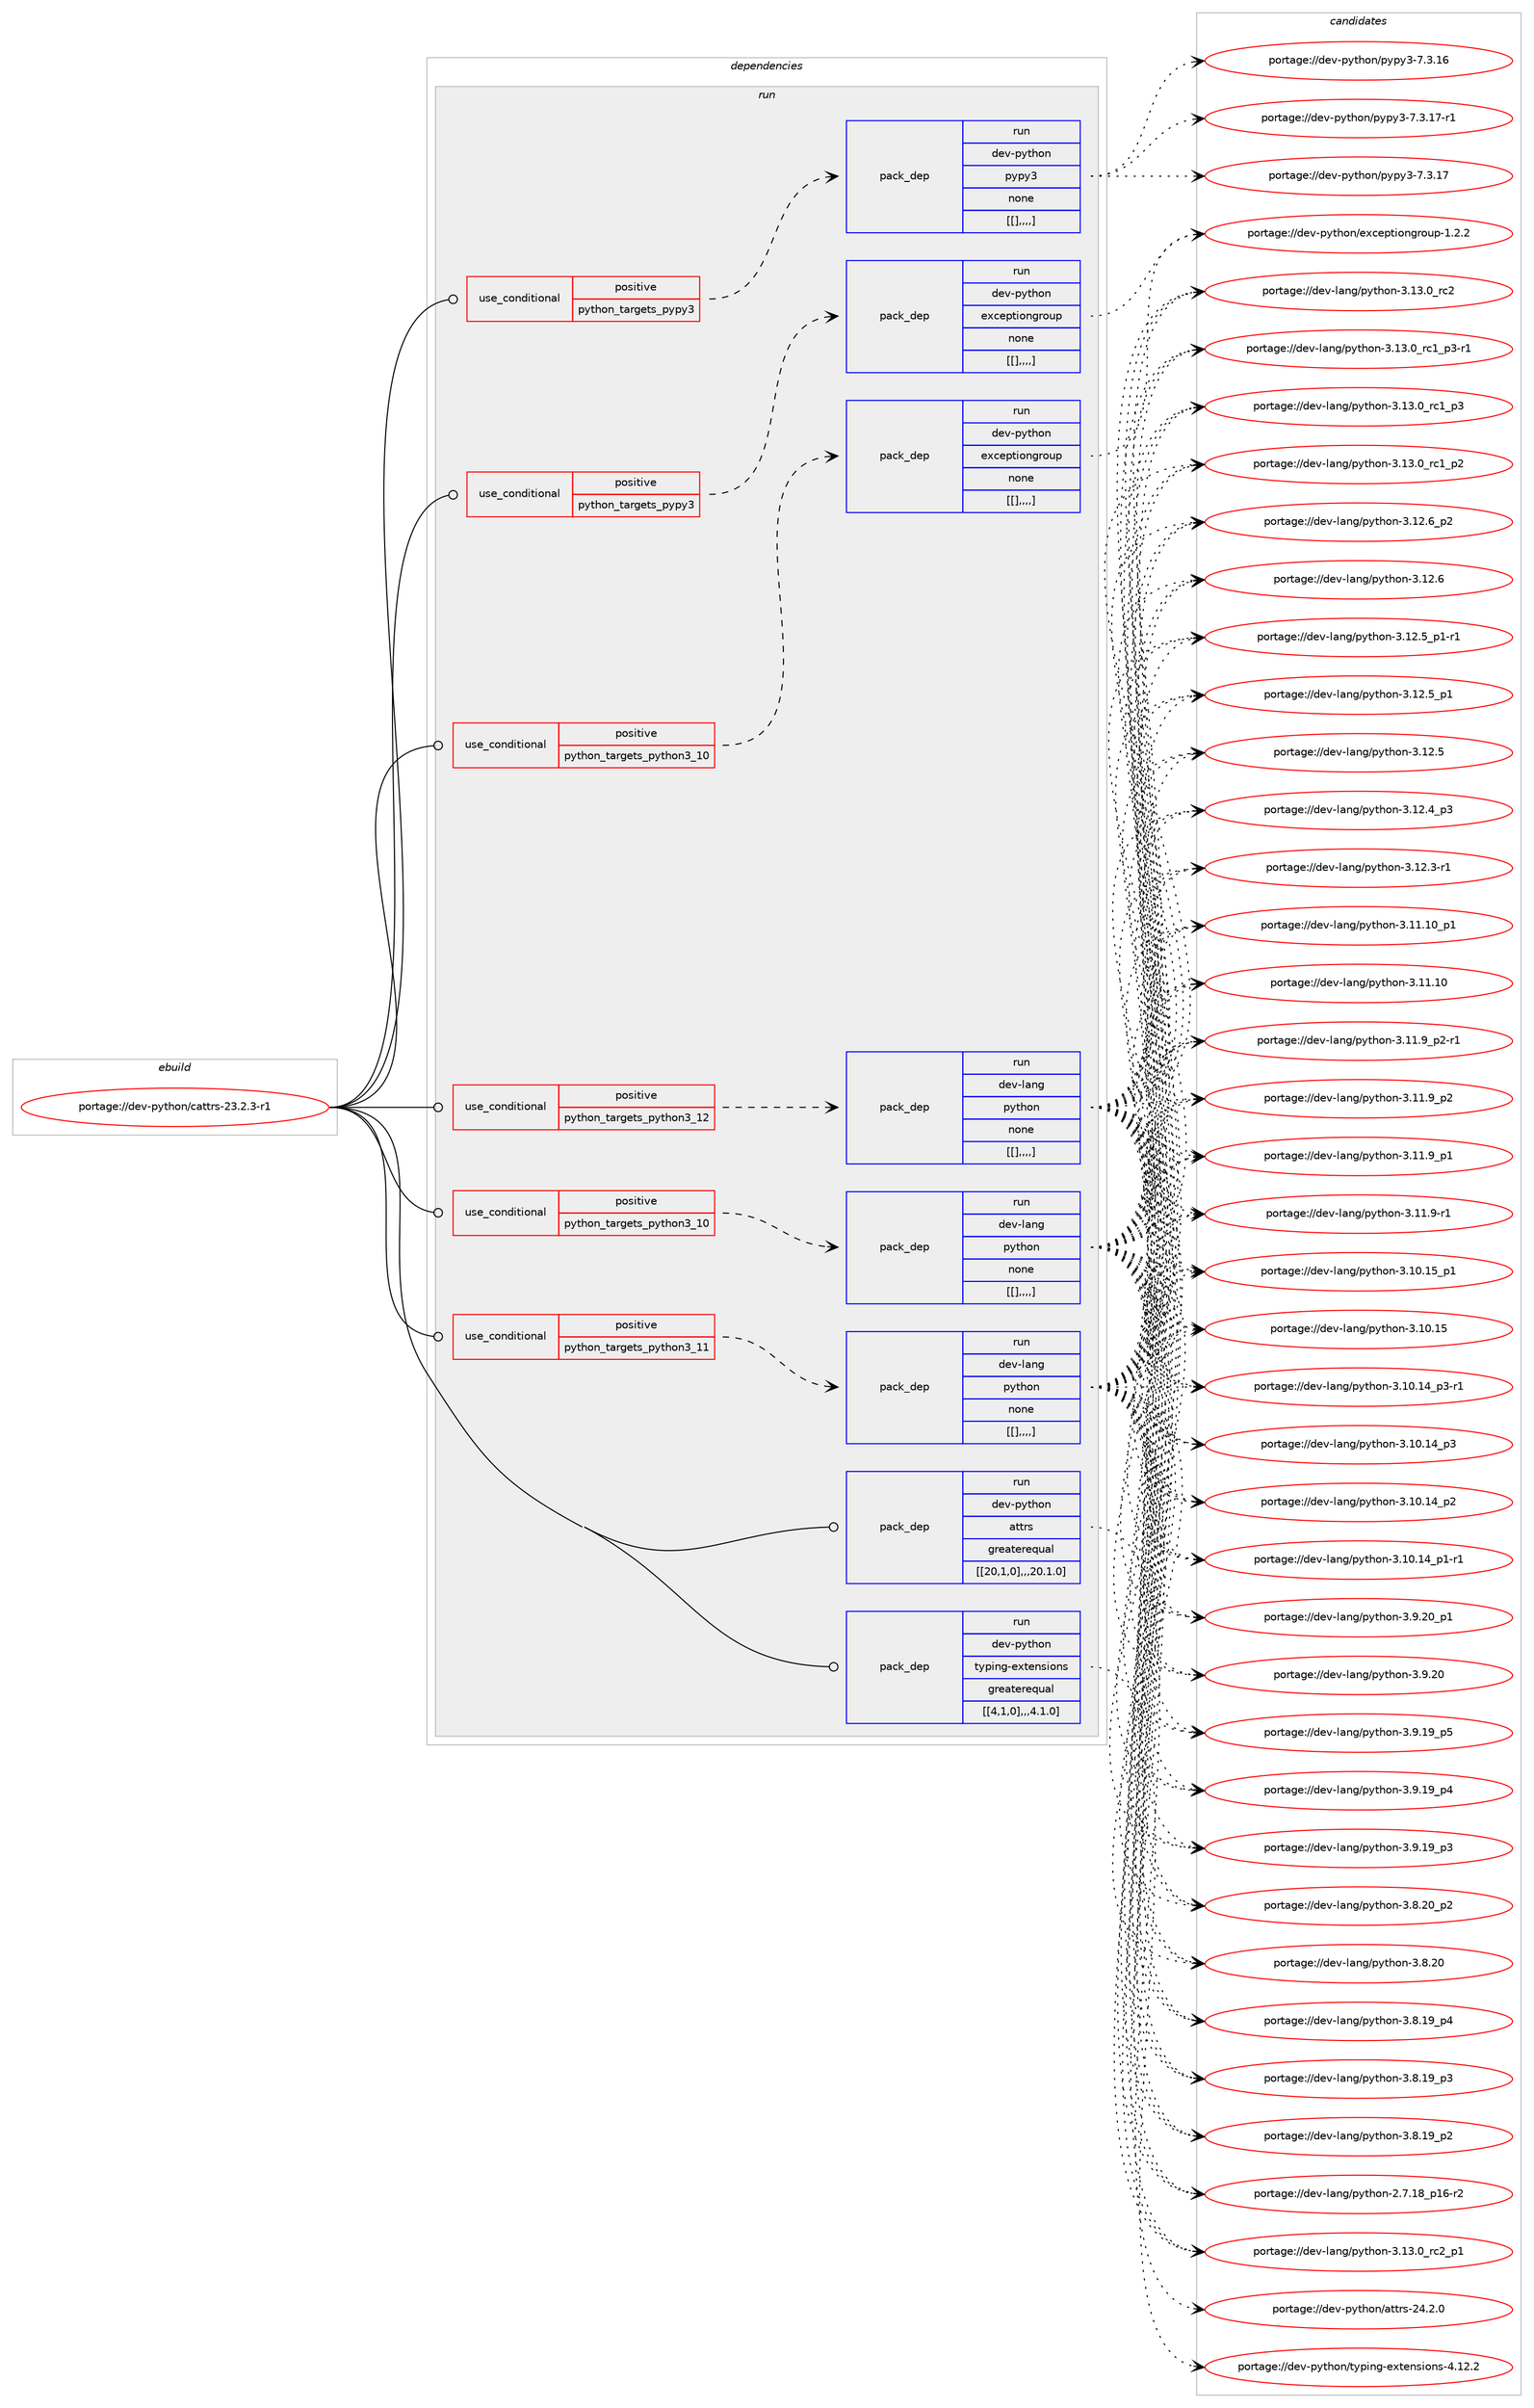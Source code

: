 digraph prolog {

# *************
# Graph options
# *************

newrank=true;
concentrate=true;
compound=true;
graph [rankdir=LR,fontname=Helvetica,fontsize=10,ranksep=1.5];#, ranksep=2.5, nodesep=0.2];
edge  [arrowhead=vee];
node  [fontname=Helvetica,fontsize=10];

# **********
# The ebuild
# **********

subgraph cluster_leftcol {
color=gray;
label=<<i>ebuild</i>>;
id [label="portage://dev-python/cattrs-23.2.3-r1", color=red, width=4, href="../dev-python/cattrs-23.2.3-r1.svg"];
}

# ****************
# The dependencies
# ****************

subgraph cluster_midcol {
color=gray;
label=<<i>dependencies</i>>;
subgraph cluster_compile {
fillcolor="#eeeeee";
style=filled;
label=<<i>compile</i>>;
}
subgraph cluster_compileandrun {
fillcolor="#eeeeee";
style=filled;
label=<<i>compile and run</i>>;
}
subgraph cluster_run {
fillcolor="#eeeeee";
style=filled;
label=<<i>run</i>>;
subgraph cond32596 {
dependency144887 [label=<<TABLE BORDER="0" CELLBORDER="1" CELLSPACING="0" CELLPADDING="4"><TR><TD ROWSPAN="3" CELLPADDING="10">use_conditional</TD></TR><TR><TD>positive</TD></TR><TR><TD>python_targets_pypy3</TD></TR></TABLE>>, shape=none, color=red];
subgraph pack111079 {
dependency144888 [label=<<TABLE BORDER="0" CELLBORDER="1" CELLSPACING="0" CELLPADDING="4" WIDTH="220"><TR><TD ROWSPAN="6" CELLPADDING="30">pack_dep</TD></TR><TR><TD WIDTH="110">run</TD></TR><TR><TD>dev-python</TD></TR><TR><TD>exceptiongroup</TD></TR><TR><TD>none</TD></TR><TR><TD>[[],,,,]</TD></TR></TABLE>>, shape=none, color=blue];
}
dependency144887:e -> dependency144888:w [weight=20,style="dashed",arrowhead="vee"];
}
id:e -> dependency144887:w [weight=20,style="solid",arrowhead="odot"];
subgraph cond32597 {
dependency144889 [label=<<TABLE BORDER="0" CELLBORDER="1" CELLSPACING="0" CELLPADDING="4"><TR><TD ROWSPAN="3" CELLPADDING="10">use_conditional</TD></TR><TR><TD>positive</TD></TR><TR><TD>python_targets_pypy3</TD></TR></TABLE>>, shape=none, color=red];
subgraph pack111080 {
dependency144890 [label=<<TABLE BORDER="0" CELLBORDER="1" CELLSPACING="0" CELLPADDING="4" WIDTH="220"><TR><TD ROWSPAN="6" CELLPADDING="30">pack_dep</TD></TR><TR><TD WIDTH="110">run</TD></TR><TR><TD>dev-python</TD></TR><TR><TD>pypy3</TD></TR><TR><TD>none</TD></TR><TR><TD>[[],,,,]</TD></TR></TABLE>>, shape=none, color=blue];
}
dependency144889:e -> dependency144890:w [weight=20,style="dashed",arrowhead="vee"];
}
id:e -> dependency144889:w [weight=20,style="solid",arrowhead="odot"];
subgraph cond32598 {
dependency144891 [label=<<TABLE BORDER="0" CELLBORDER="1" CELLSPACING="0" CELLPADDING="4"><TR><TD ROWSPAN="3" CELLPADDING="10">use_conditional</TD></TR><TR><TD>positive</TD></TR><TR><TD>python_targets_python3_10</TD></TR></TABLE>>, shape=none, color=red];
subgraph pack111081 {
dependency144892 [label=<<TABLE BORDER="0" CELLBORDER="1" CELLSPACING="0" CELLPADDING="4" WIDTH="220"><TR><TD ROWSPAN="6" CELLPADDING="30">pack_dep</TD></TR><TR><TD WIDTH="110">run</TD></TR><TR><TD>dev-lang</TD></TR><TR><TD>python</TD></TR><TR><TD>none</TD></TR><TR><TD>[[],,,,]</TD></TR></TABLE>>, shape=none, color=blue];
}
dependency144891:e -> dependency144892:w [weight=20,style="dashed",arrowhead="vee"];
}
id:e -> dependency144891:w [weight=20,style="solid",arrowhead="odot"];
subgraph cond32599 {
dependency144893 [label=<<TABLE BORDER="0" CELLBORDER="1" CELLSPACING="0" CELLPADDING="4"><TR><TD ROWSPAN="3" CELLPADDING="10">use_conditional</TD></TR><TR><TD>positive</TD></TR><TR><TD>python_targets_python3_10</TD></TR></TABLE>>, shape=none, color=red];
subgraph pack111082 {
dependency144894 [label=<<TABLE BORDER="0" CELLBORDER="1" CELLSPACING="0" CELLPADDING="4" WIDTH="220"><TR><TD ROWSPAN="6" CELLPADDING="30">pack_dep</TD></TR><TR><TD WIDTH="110">run</TD></TR><TR><TD>dev-python</TD></TR><TR><TD>exceptiongroup</TD></TR><TR><TD>none</TD></TR><TR><TD>[[],,,,]</TD></TR></TABLE>>, shape=none, color=blue];
}
dependency144893:e -> dependency144894:w [weight=20,style="dashed",arrowhead="vee"];
}
id:e -> dependency144893:w [weight=20,style="solid",arrowhead="odot"];
subgraph cond32600 {
dependency144895 [label=<<TABLE BORDER="0" CELLBORDER="1" CELLSPACING="0" CELLPADDING="4"><TR><TD ROWSPAN="3" CELLPADDING="10">use_conditional</TD></TR><TR><TD>positive</TD></TR><TR><TD>python_targets_python3_11</TD></TR></TABLE>>, shape=none, color=red];
subgraph pack111083 {
dependency144896 [label=<<TABLE BORDER="0" CELLBORDER="1" CELLSPACING="0" CELLPADDING="4" WIDTH="220"><TR><TD ROWSPAN="6" CELLPADDING="30">pack_dep</TD></TR><TR><TD WIDTH="110">run</TD></TR><TR><TD>dev-lang</TD></TR><TR><TD>python</TD></TR><TR><TD>none</TD></TR><TR><TD>[[],,,,]</TD></TR></TABLE>>, shape=none, color=blue];
}
dependency144895:e -> dependency144896:w [weight=20,style="dashed",arrowhead="vee"];
}
id:e -> dependency144895:w [weight=20,style="solid",arrowhead="odot"];
subgraph cond32601 {
dependency144897 [label=<<TABLE BORDER="0" CELLBORDER="1" CELLSPACING="0" CELLPADDING="4"><TR><TD ROWSPAN="3" CELLPADDING="10">use_conditional</TD></TR><TR><TD>positive</TD></TR><TR><TD>python_targets_python3_12</TD></TR></TABLE>>, shape=none, color=red];
subgraph pack111084 {
dependency144898 [label=<<TABLE BORDER="0" CELLBORDER="1" CELLSPACING="0" CELLPADDING="4" WIDTH="220"><TR><TD ROWSPAN="6" CELLPADDING="30">pack_dep</TD></TR><TR><TD WIDTH="110">run</TD></TR><TR><TD>dev-lang</TD></TR><TR><TD>python</TD></TR><TR><TD>none</TD></TR><TR><TD>[[],,,,]</TD></TR></TABLE>>, shape=none, color=blue];
}
dependency144897:e -> dependency144898:w [weight=20,style="dashed",arrowhead="vee"];
}
id:e -> dependency144897:w [weight=20,style="solid",arrowhead="odot"];
subgraph pack111085 {
dependency144899 [label=<<TABLE BORDER="0" CELLBORDER="1" CELLSPACING="0" CELLPADDING="4" WIDTH="220"><TR><TD ROWSPAN="6" CELLPADDING="30">pack_dep</TD></TR><TR><TD WIDTH="110">run</TD></TR><TR><TD>dev-python</TD></TR><TR><TD>attrs</TD></TR><TR><TD>greaterequal</TD></TR><TR><TD>[[20,1,0],,,20.1.0]</TD></TR></TABLE>>, shape=none, color=blue];
}
id:e -> dependency144899:w [weight=20,style="solid",arrowhead="odot"];
subgraph pack111086 {
dependency144900 [label=<<TABLE BORDER="0" CELLBORDER="1" CELLSPACING="0" CELLPADDING="4" WIDTH="220"><TR><TD ROWSPAN="6" CELLPADDING="30">pack_dep</TD></TR><TR><TD WIDTH="110">run</TD></TR><TR><TD>dev-python</TD></TR><TR><TD>typing-extensions</TD></TR><TR><TD>greaterequal</TD></TR><TR><TD>[[4,1,0],,,4.1.0]</TD></TR></TABLE>>, shape=none, color=blue];
}
id:e -> dependency144900:w [weight=20,style="solid",arrowhead="odot"];
}
}

# **************
# The candidates
# **************

subgraph cluster_choices {
rank=same;
color=gray;
label=<<i>candidates</i>>;

subgraph choice111079 {
color=black;
nodesep=1;
choice100101118451121211161041111104710112099101112116105111110103114111117112454946504650 [label="portage://dev-python/exceptiongroup-1.2.2", color=red, width=4,href="../dev-python/exceptiongroup-1.2.2.svg"];
dependency144888:e -> choice100101118451121211161041111104710112099101112116105111110103114111117112454946504650:w [style=dotted,weight="100"];
}
subgraph choice111080 {
color=black;
nodesep=1;
choice100101118451121211161041111104711212111212151455546514649554511449 [label="portage://dev-python/pypy3-7.3.17-r1", color=red, width=4,href="../dev-python/pypy3-7.3.17-r1.svg"];
choice10010111845112121116104111110471121211121215145554651464955 [label="portage://dev-python/pypy3-7.3.17", color=red, width=4,href="../dev-python/pypy3-7.3.17.svg"];
choice10010111845112121116104111110471121211121215145554651464954 [label="portage://dev-python/pypy3-7.3.16", color=red, width=4,href="../dev-python/pypy3-7.3.16.svg"];
dependency144890:e -> choice100101118451121211161041111104711212111212151455546514649554511449:w [style=dotted,weight="100"];
dependency144890:e -> choice10010111845112121116104111110471121211121215145554651464955:w [style=dotted,weight="100"];
dependency144890:e -> choice10010111845112121116104111110471121211121215145554651464954:w [style=dotted,weight="100"];
}
subgraph choice111081 {
color=black;
nodesep=1;
choice100101118451089711010347112121116104111110455146495146489511499509511249 [label="portage://dev-lang/python-3.13.0_rc2_p1", color=red, width=4,href="../dev-lang/python-3.13.0_rc2_p1.svg"];
choice10010111845108971101034711212111610411111045514649514648951149950 [label="portage://dev-lang/python-3.13.0_rc2", color=red, width=4,href="../dev-lang/python-3.13.0_rc2.svg"];
choice1001011184510897110103471121211161041111104551464951464895114994995112514511449 [label="portage://dev-lang/python-3.13.0_rc1_p3-r1", color=red, width=4,href="../dev-lang/python-3.13.0_rc1_p3-r1.svg"];
choice100101118451089711010347112121116104111110455146495146489511499499511251 [label="portage://dev-lang/python-3.13.0_rc1_p3", color=red, width=4,href="../dev-lang/python-3.13.0_rc1_p3.svg"];
choice100101118451089711010347112121116104111110455146495146489511499499511250 [label="portage://dev-lang/python-3.13.0_rc1_p2", color=red, width=4,href="../dev-lang/python-3.13.0_rc1_p2.svg"];
choice100101118451089711010347112121116104111110455146495046549511250 [label="portage://dev-lang/python-3.12.6_p2", color=red, width=4,href="../dev-lang/python-3.12.6_p2.svg"];
choice10010111845108971101034711212111610411111045514649504654 [label="portage://dev-lang/python-3.12.6", color=red, width=4,href="../dev-lang/python-3.12.6.svg"];
choice1001011184510897110103471121211161041111104551464950465395112494511449 [label="portage://dev-lang/python-3.12.5_p1-r1", color=red, width=4,href="../dev-lang/python-3.12.5_p1-r1.svg"];
choice100101118451089711010347112121116104111110455146495046539511249 [label="portage://dev-lang/python-3.12.5_p1", color=red, width=4,href="../dev-lang/python-3.12.5_p1.svg"];
choice10010111845108971101034711212111610411111045514649504653 [label="portage://dev-lang/python-3.12.5", color=red, width=4,href="../dev-lang/python-3.12.5.svg"];
choice100101118451089711010347112121116104111110455146495046529511251 [label="portage://dev-lang/python-3.12.4_p3", color=red, width=4,href="../dev-lang/python-3.12.4_p3.svg"];
choice100101118451089711010347112121116104111110455146495046514511449 [label="portage://dev-lang/python-3.12.3-r1", color=red, width=4,href="../dev-lang/python-3.12.3-r1.svg"];
choice10010111845108971101034711212111610411111045514649494649489511249 [label="portage://dev-lang/python-3.11.10_p1", color=red, width=4,href="../dev-lang/python-3.11.10_p1.svg"];
choice1001011184510897110103471121211161041111104551464949464948 [label="portage://dev-lang/python-3.11.10", color=red, width=4,href="../dev-lang/python-3.11.10.svg"];
choice1001011184510897110103471121211161041111104551464949465795112504511449 [label="portage://dev-lang/python-3.11.9_p2-r1", color=red, width=4,href="../dev-lang/python-3.11.9_p2-r1.svg"];
choice100101118451089711010347112121116104111110455146494946579511250 [label="portage://dev-lang/python-3.11.9_p2", color=red, width=4,href="../dev-lang/python-3.11.9_p2.svg"];
choice100101118451089711010347112121116104111110455146494946579511249 [label="portage://dev-lang/python-3.11.9_p1", color=red, width=4,href="../dev-lang/python-3.11.9_p1.svg"];
choice100101118451089711010347112121116104111110455146494946574511449 [label="portage://dev-lang/python-3.11.9-r1", color=red, width=4,href="../dev-lang/python-3.11.9-r1.svg"];
choice10010111845108971101034711212111610411111045514649484649539511249 [label="portage://dev-lang/python-3.10.15_p1", color=red, width=4,href="../dev-lang/python-3.10.15_p1.svg"];
choice1001011184510897110103471121211161041111104551464948464953 [label="portage://dev-lang/python-3.10.15", color=red, width=4,href="../dev-lang/python-3.10.15.svg"];
choice100101118451089711010347112121116104111110455146494846495295112514511449 [label="portage://dev-lang/python-3.10.14_p3-r1", color=red, width=4,href="../dev-lang/python-3.10.14_p3-r1.svg"];
choice10010111845108971101034711212111610411111045514649484649529511251 [label="portage://dev-lang/python-3.10.14_p3", color=red, width=4,href="../dev-lang/python-3.10.14_p3.svg"];
choice10010111845108971101034711212111610411111045514649484649529511250 [label="portage://dev-lang/python-3.10.14_p2", color=red, width=4,href="../dev-lang/python-3.10.14_p2.svg"];
choice100101118451089711010347112121116104111110455146494846495295112494511449 [label="portage://dev-lang/python-3.10.14_p1-r1", color=red, width=4,href="../dev-lang/python-3.10.14_p1-r1.svg"];
choice100101118451089711010347112121116104111110455146574650489511249 [label="portage://dev-lang/python-3.9.20_p1", color=red, width=4,href="../dev-lang/python-3.9.20_p1.svg"];
choice10010111845108971101034711212111610411111045514657465048 [label="portage://dev-lang/python-3.9.20", color=red, width=4,href="../dev-lang/python-3.9.20.svg"];
choice100101118451089711010347112121116104111110455146574649579511253 [label="portage://dev-lang/python-3.9.19_p5", color=red, width=4,href="../dev-lang/python-3.9.19_p5.svg"];
choice100101118451089711010347112121116104111110455146574649579511252 [label="portage://dev-lang/python-3.9.19_p4", color=red, width=4,href="../dev-lang/python-3.9.19_p4.svg"];
choice100101118451089711010347112121116104111110455146574649579511251 [label="portage://dev-lang/python-3.9.19_p3", color=red, width=4,href="../dev-lang/python-3.9.19_p3.svg"];
choice100101118451089711010347112121116104111110455146564650489511250 [label="portage://dev-lang/python-3.8.20_p2", color=red, width=4,href="../dev-lang/python-3.8.20_p2.svg"];
choice10010111845108971101034711212111610411111045514656465048 [label="portage://dev-lang/python-3.8.20", color=red, width=4,href="../dev-lang/python-3.8.20.svg"];
choice100101118451089711010347112121116104111110455146564649579511252 [label="portage://dev-lang/python-3.8.19_p4", color=red, width=4,href="../dev-lang/python-3.8.19_p4.svg"];
choice100101118451089711010347112121116104111110455146564649579511251 [label="portage://dev-lang/python-3.8.19_p3", color=red, width=4,href="../dev-lang/python-3.8.19_p3.svg"];
choice100101118451089711010347112121116104111110455146564649579511250 [label="portage://dev-lang/python-3.8.19_p2", color=red, width=4,href="../dev-lang/python-3.8.19_p2.svg"];
choice100101118451089711010347112121116104111110455046554649569511249544511450 [label="portage://dev-lang/python-2.7.18_p16-r2", color=red, width=4,href="../dev-lang/python-2.7.18_p16-r2.svg"];
dependency144892:e -> choice100101118451089711010347112121116104111110455146495146489511499509511249:w [style=dotted,weight="100"];
dependency144892:e -> choice10010111845108971101034711212111610411111045514649514648951149950:w [style=dotted,weight="100"];
dependency144892:e -> choice1001011184510897110103471121211161041111104551464951464895114994995112514511449:w [style=dotted,weight="100"];
dependency144892:e -> choice100101118451089711010347112121116104111110455146495146489511499499511251:w [style=dotted,weight="100"];
dependency144892:e -> choice100101118451089711010347112121116104111110455146495146489511499499511250:w [style=dotted,weight="100"];
dependency144892:e -> choice100101118451089711010347112121116104111110455146495046549511250:w [style=dotted,weight="100"];
dependency144892:e -> choice10010111845108971101034711212111610411111045514649504654:w [style=dotted,weight="100"];
dependency144892:e -> choice1001011184510897110103471121211161041111104551464950465395112494511449:w [style=dotted,weight="100"];
dependency144892:e -> choice100101118451089711010347112121116104111110455146495046539511249:w [style=dotted,weight="100"];
dependency144892:e -> choice10010111845108971101034711212111610411111045514649504653:w [style=dotted,weight="100"];
dependency144892:e -> choice100101118451089711010347112121116104111110455146495046529511251:w [style=dotted,weight="100"];
dependency144892:e -> choice100101118451089711010347112121116104111110455146495046514511449:w [style=dotted,weight="100"];
dependency144892:e -> choice10010111845108971101034711212111610411111045514649494649489511249:w [style=dotted,weight="100"];
dependency144892:e -> choice1001011184510897110103471121211161041111104551464949464948:w [style=dotted,weight="100"];
dependency144892:e -> choice1001011184510897110103471121211161041111104551464949465795112504511449:w [style=dotted,weight="100"];
dependency144892:e -> choice100101118451089711010347112121116104111110455146494946579511250:w [style=dotted,weight="100"];
dependency144892:e -> choice100101118451089711010347112121116104111110455146494946579511249:w [style=dotted,weight="100"];
dependency144892:e -> choice100101118451089711010347112121116104111110455146494946574511449:w [style=dotted,weight="100"];
dependency144892:e -> choice10010111845108971101034711212111610411111045514649484649539511249:w [style=dotted,weight="100"];
dependency144892:e -> choice1001011184510897110103471121211161041111104551464948464953:w [style=dotted,weight="100"];
dependency144892:e -> choice100101118451089711010347112121116104111110455146494846495295112514511449:w [style=dotted,weight="100"];
dependency144892:e -> choice10010111845108971101034711212111610411111045514649484649529511251:w [style=dotted,weight="100"];
dependency144892:e -> choice10010111845108971101034711212111610411111045514649484649529511250:w [style=dotted,weight="100"];
dependency144892:e -> choice100101118451089711010347112121116104111110455146494846495295112494511449:w [style=dotted,weight="100"];
dependency144892:e -> choice100101118451089711010347112121116104111110455146574650489511249:w [style=dotted,weight="100"];
dependency144892:e -> choice10010111845108971101034711212111610411111045514657465048:w [style=dotted,weight="100"];
dependency144892:e -> choice100101118451089711010347112121116104111110455146574649579511253:w [style=dotted,weight="100"];
dependency144892:e -> choice100101118451089711010347112121116104111110455146574649579511252:w [style=dotted,weight="100"];
dependency144892:e -> choice100101118451089711010347112121116104111110455146574649579511251:w [style=dotted,weight="100"];
dependency144892:e -> choice100101118451089711010347112121116104111110455146564650489511250:w [style=dotted,weight="100"];
dependency144892:e -> choice10010111845108971101034711212111610411111045514656465048:w [style=dotted,weight="100"];
dependency144892:e -> choice100101118451089711010347112121116104111110455146564649579511252:w [style=dotted,weight="100"];
dependency144892:e -> choice100101118451089711010347112121116104111110455146564649579511251:w [style=dotted,weight="100"];
dependency144892:e -> choice100101118451089711010347112121116104111110455146564649579511250:w [style=dotted,weight="100"];
dependency144892:e -> choice100101118451089711010347112121116104111110455046554649569511249544511450:w [style=dotted,weight="100"];
}
subgraph choice111082 {
color=black;
nodesep=1;
choice100101118451121211161041111104710112099101112116105111110103114111117112454946504650 [label="portage://dev-python/exceptiongroup-1.2.2", color=red, width=4,href="../dev-python/exceptiongroup-1.2.2.svg"];
dependency144894:e -> choice100101118451121211161041111104710112099101112116105111110103114111117112454946504650:w [style=dotted,weight="100"];
}
subgraph choice111083 {
color=black;
nodesep=1;
choice100101118451089711010347112121116104111110455146495146489511499509511249 [label="portage://dev-lang/python-3.13.0_rc2_p1", color=red, width=4,href="../dev-lang/python-3.13.0_rc2_p1.svg"];
choice10010111845108971101034711212111610411111045514649514648951149950 [label="portage://dev-lang/python-3.13.0_rc2", color=red, width=4,href="../dev-lang/python-3.13.0_rc2.svg"];
choice1001011184510897110103471121211161041111104551464951464895114994995112514511449 [label="portage://dev-lang/python-3.13.0_rc1_p3-r1", color=red, width=4,href="../dev-lang/python-3.13.0_rc1_p3-r1.svg"];
choice100101118451089711010347112121116104111110455146495146489511499499511251 [label="portage://dev-lang/python-3.13.0_rc1_p3", color=red, width=4,href="../dev-lang/python-3.13.0_rc1_p3.svg"];
choice100101118451089711010347112121116104111110455146495146489511499499511250 [label="portage://dev-lang/python-3.13.0_rc1_p2", color=red, width=4,href="../dev-lang/python-3.13.0_rc1_p2.svg"];
choice100101118451089711010347112121116104111110455146495046549511250 [label="portage://dev-lang/python-3.12.6_p2", color=red, width=4,href="../dev-lang/python-3.12.6_p2.svg"];
choice10010111845108971101034711212111610411111045514649504654 [label="portage://dev-lang/python-3.12.6", color=red, width=4,href="../dev-lang/python-3.12.6.svg"];
choice1001011184510897110103471121211161041111104551464950465395112494511449 [label="portage://dev-lang/python-3.12.5_p1-r1", color=red, width=4,href="../dev-lang/python-3.12.5_p1-r1.svg"];
choice100101118451089711010347112121116104111110455146495046539511249 [label="portage://dev-lang/python-3.12.5_p1", color=red, width=4,href="../dev-lang/python-3.12.5_p1.svg"];
choice10010111845108971101034711212111610411111045514649504653 [label="portage://dev-lang/python-3.12.5", color=red, width=4,href="../dev-lang/python-3.12.5.svg"];
choice100101118451089711010347112121116104111110455146495046529511251 [label="portage://dev-lang/python-3.12.4_p3", color=red, width=4,href="../dev-lang/python-3.12.4_p3.svg"];
choice100101118451089711010347112121116104111110455146495046514511449 [label="portage://dev-lang/python-3.12.3-r1", color=red, width=4,href="../dev-lang/python-3.12.3-r1.svg"];
choice10010111845108971101034711212111610411111045514649494649489511249 [label="portage://dev-lang/python-3.11.10_p1", color=red, width=4,href="../dev-lang/python-3.11.10_p1.svg"];
choice1001011184510897110103471121211161041111104551464949464948 [label="portage://dev-lang/python-3.11.10", color=red, width=4,href="../dev-lang/python-3.11.10.svg"];
choice1001011184510897110103471121211161041111104551464949465795112504511449 [label="portage://dev-lang/python-3.11.9_p2-r1", color=red, width=4,href="../dev-lang/python-3.11.9_p2-r1.svg"];
choice100101118451089711010347112121116104111110455146494946579511250 [label="portage://dev-lang/python-3.11.9_p2", color=red, width=4,href="../dev-lang/python-3.11.9_p2.svg"];
choice100101118451089711010347112121116104111110455146494946579511249 [label="portage://dev-lang/python-3.11.9_p1", color=red, width=4,href="../dev-lang/python-3.11.9_p1.svg"];
choice100101118451089711010347112121116104111110455146494946574511449 [label="portage://dev-lang/python-3.11.9-r1", color=red, width=4,href="../dev-lang/python-3.11.9-r1.svg"];
choice10010111845108971101034711212111610411111045514649484649539511249 [label="portage://dev-lang/python-3.10.15_p1", color=red, width=4,href="../dev-lang/python-3.10.15_p1.svg"];
choice1001011184510897110103471121211161041111104551464948464953 [label="portage://dev-lang/python-3.10.15", color=red, width=4,href="../dev-lang/python-3.10.15.svg"];
choice100101118451089711010347112121116104111110455146494846495295112514511449 [label="portage://dev-lang/python-3.10.14_p3-r1", color=red, width=4,href="../dev-lang/python-3.10.14_p3-r1.svg"];
choice10010111845108971101034711212111610411111045514649484649529511251 [label="portage://dev-lang/python-3.10.14_p3", color=red, width=4,href="../dev-lang/python-3.10.14_p3.svg"];
choice10010111845108971101034711212111610411111045514649484649529511250 [label="portage://dev-lang/python-3.10.14_p2", color=red, width=4,href="../dev-lang/python-3.10.14_p2.svg"];
choice100101118451089711010347112121116104111110455146494846495295112494511449 [label="portage://dev-lang/python-3.10.14_p1-r1", color=red, width=4,href="../dev-lang/python-3.10.14_p1-r1.svg"];
choice100101118451089711010347112121116104111110455146574650489511249 [label="portage://dev-lang/python-3.9.20_p1", color=red, width=4,href="../dev-lang/python-3.9.20_p1.svg"];
choice10010111845108971101034711212111610411111045514657465048 [label="portage://dev-lang/python-3.9.20", color=red, width=4,href="../dev-lang/python-3.9.20.svg"];
choice100101118451089711010347112121116104111110455146574649579511253 [label="portage://dev-lang/python-3.9.19_p5", color=red, width=4,href="../dev-lang/python-3.9.19_p5.svg"];
choice100101118451089711010347112121116104111110455146574649579511252 [label="portage://dev-lang/python-3.9.19_p4", color=red, width=4,href="../dev-lang/python-3.9.19_p4.svg"];
choice100101118451089711010347112121116104111110455146574649579511251 [label="portage://dev-lang/python-3.9.19_p3", color=red, width=4,href="../dev-lang/python-3.9.19_p3.svg"];
choice100101118451089711010347112121116104111110455146564650489511250 [label="portage://dev-lang/python-3.8.20_p2", color=red, width=4,href="../dev-lang/python-3.8.20_p2.svg"];
choice10010111845108971101034711212111610411111045514656465048 [label="portage://dev-lang/python-3.8.20", color=red, width=4,href="../dev-lang/python-3.8.20.svg"];
choice100101118451089711010347112121116104111110455146564649579511252 [label="portage://dev-lang/python-3.8.19_p4", color=red, width=4,href="../dev-lang/python-3.8.19_p4.svg"];
choice100101118451089711010347112121116104111110455146564649579511251 [label="portage://dev-lang/python-3.8.19_p3", color=red, width=4,href="../dev-lang/python-3.8.19_p3.svg"];
choice100101118451089711010347112121116104111110455146564649579511250 [label="portage://dev-lang/python-3.8.19_p2", color=red, width=4,href="../dev-lang/python-3.8.19_p2.svg"];
choice100101118451089711010347112121116104111110455046554649569511249544511450 [label="portage://dev-lang/python-2.7.18_p16-r2", color=red, width=4,href="../dev-lang/python-2.7.18_p16-r2.svg"];
dependency144896:e -> choice100101118451089711010347112121116104111110455146495146489511499509511249:w [style=dotted,weight="100"];
dependency144896:e -> choice10010111845108971101034711212111610411111045514649514648951149950:w [style=dotted,weight="100"];
dependency144896:e -> choice1001011184510897110103471121211161041111104551464951464895114994995112514511449:w [style=dotted,weight="100"];
dependency144896:e -> choice100101118451089711010347112121116104111110455146495146489511499499511251:w [style=dotted,weight="100"];
dependency144896:e -> choice100101118451089711010347112121116104111110455146495146489511499499511250:w [style=dotted,weight="100"];
dependency144896:e -> choice100101118451089711010347112121116104111110455146495046549511250:w [style=dotted,weight="100"];
dependency144896:e -> choice10010111845108971101034711212111610411111045514649504654:w [style=dotted,weight="100"];
dependency144896:e -> choice1001011184510897110103471121211161041111104551464950465395112494511449:w [style=dotted,weight="100"];
dependency144896:e -> choice100101118451089711010347112121116104111110455146495046539511249:w [style=dotted,weight="100"];
dependency144896:e -> choice10010111845108971101034711212111610411111045514649504653:w [style=dotted,weight="100"];
dependency144896:e -> choice100101118451089711010347112121116104111110455146495046529511251:w [style=dotted,weight="100"];
dependency144896:e -> choice100101118451089711010347112121116104111110455146495046514511449:w [style=dotted,weight="100"];
dependency144896:e -> choice10010111845108971101034711212111610411111045514649494649489511249:w [style=dotted,weight="100"];
dependency144896:e -> choice1001011184510897110103471121211161041111104551464949464948:w [style=dotted,weight="100"];
dependency144896:e -> choice1001011184510897110103471121211161041111104551464949465795112504511449:w [style=dotted,weight="100"];
dependency144896:e -> choice100101118451089711010347112121116104111110455146494946579511250:w [style=dotted,weight="100"];
dependency144896:e -> choice100101118451089711010347112121116104111110455146494946579511249:w [style=dotted,weight="100"];
dependency144896:e -> choice100101118451089711010347112121116104111110455146494946574511449:w [style=dotted,weight="100"];
dependency144896:e -> choice10010111845108971101034711212111610411111045514649484649539511249:w [style=dotted,weight="100"];
dependency144896:e -> choice1001011184510897110103471121211161041111104551464948464953:w [style=dotted,weight="100"];
dependency144896:e -> choice100101118451089711010347112121116104111110455146494846495295112514511449:w [style=dotted,weight="100"];
dependency144896:e -> choice10010111845108971101034711212111610411111045514649484649529511251:w [style=dotted,weight="100"];
dependency144896:e -> choice10010111845108971101034711212111610411111045514649484649529511250:w [style=dotted,weight="100"];
dependency144896:e -> choice100101118451089711010347112121116104111110455146494846495295112494511449:w [style=dotted,weight="100"];
dependency144896:e -> choice100101118451089711010347112121116104111110455146574650489511249:w [style=dotted,weight="100"];
dependency144896:e -> choice10010111845108971101034711212111610411111045514657465048:w [style=dotted,weight="100"];
dependency144896:e -> choice100101118451089711010347112121116104111110455146574649579511253:w [style=dotted,weight="100"];
dependency144896:e -> choice100101118451089711010347112121116104111110455146574649579511252:w [style=dotted,weight="100"];
dependency144896:e -> choice100101118451089711010347112121116104111110455146574649579511251:w [style=dotted,weight="100"];
dependency144896:e -> choice100101118451089711010347112121116104111110455146564650489511250:w [style=dotted,weight="100"];
dependency144896:e -> choice10010111845108971101034711212111610411111045514656465048:w [style=dotted,weight="100"];
dependency144896:e -> choice100101118451089711010347112121116104111110455146564649579511252:w [style=dotted,weight="100"];
dependency144896:e -> choice100101118451089711010347112121116104111110455146564649579511251:w [style=dotted,weight="100"];
dependency144896:e -> choice100101118451089711010347112121116104111110455146564649579511250:w [style=dotted,weight="100"];
dependency144896:e -> choice100101118451089711010347112121116104111110455046554649569511249544511450:w [style=dotted,weight="100"];
}
subgraph choice111084 {
color=black;
nodesep=1;
choice100101118451089711010347112121116104111110455146495146489511499509511249 [label="portage://dev-lang/python-3.13.0_rc2_p1", color=red, width=4,href="../dev-lang/python-3.13.0_rc2_p1.svg"];
choice10010111845108971101034711212111610411111045514649514648951149950 [label="portage://dev-lang/python-3.13.0_rc2", color=red, width=4,href="../dev-lang/python-3.13.0_rc2.svg"];
choice1001011184510897110103471121211161041111104551464951464895114994995112514511449 [label="portage://dev-lang/python-3.13.0_rc1_p3-r1", color=red, width=4,href="../dev-lang/python-3.13.0_rc1_p3-r1.svg"];
choice100101118451089711010347112121116104111110455146495146489511499499511251 [label="portage://dev-lang/python-3.13.0_rc1_p3", color=red, width=4,href="../dev-lang/python-3.13.0_rc1_p3.svg"];
choice100101118451089711010347112121116104111110455146495146489511499499511250 [label="portage://dev-lang/python-3.13.0_rc1_p2", color=red, width=4,href="../dev-lang/python-3.13.0_rc1_p2.svg"];
choice100101118451089711010347112121116104111110455146495046549511250 [label="portage://dev-lang/python-3.12.6_p2", color=red, width=4,href="../dev-lang/python-3.12.6_p2.svg"];
choice10010111845108971101034711212111610411111045514649504654 [label="portage://dev-lang/python-3.12.6", color=red, width=4,href="../dev-lang/python-3.12.6.svg"];
choice1001011184510897110103471121211161041111104551464950465395112494511449 [label="portage://dev-lang/python-3.12.5_p1-r1", color=red, width=4,href="../dev-lang/python-3.12.5_p1-r1.svg"];
choice100101118451089711010347112121116104111110455146495046539511249 [label="portage://dev-lang/python-3.12.5_p1", color=red, width=4,href="../dev-lang/python-3.12.5_p1.svg"];
choice10010111845108971101034711212111610411111045514649504653 [label="portage://dev-lang/python-3.12.5", color=red, width=4,href="../dev-lang/python-3.12.5.svg"];
choice100101118451089711010347112121116104111110455146495046529511251 [label="portage://dev-lang/python-3.12.4_p3", color=red, width=4,href="../dev-lang/python-3.12.4_p3.svg"];
choice100101118451089711010347112121116104111110455146495046514511449 [label="portage://dev-lang/python-3.12.3-r1", color=red, width=4,href="../dev-lang/python-3.12.3-r1.svg"];
choice10010111845108971101034711212111610411111045514649494649489511249 [label="portage://dev-lang/python-3.11.10_p1", color=red, width=4,href="../dev-lang/python-3.11.10_p1.svg"];
choice1001011184510897110103471121211161041111104551464949464948 [label="portage://dev-lang/python-3.11.10", color=red, width=4,href="../dev-lang/python-3.11.10.svg"];
choice1001011184510897110103471121211161041111104551464949465795112504511449 [label="portage://dev-lang/python-3.11.9_p2-r1", color=red, width=4,href="../dev-lang/python-3.11.9_p2-r1.svg"];
choice100101118451089711010347112121116104111110455146494946579511250 [label="portage://dev-lang/python-3.11.9_p2", color=red, width=4,href="../dev-lang/python-3.11.9_p2.svg"];
choice100101118451089711010347112121116104111110455146494946579511249 [label="portage://dev-lang/python-3.11.9_p1", color=red, width=4,href="../dev-lang/python-3.11.9_p1.svg"];
choice100101118451089711010347112121116104111110455146494946574511449 [label="portage://dev-lang/python-3.11.9-r1", color=red, width=4,href="../dev-lang/python-3.11.9-r1.svg"];
choice10010111845108971101034711212111610411111045514649484649539511249 [label="portage://dev-lang/python-3.10.15_p1", color=red, width=4,href="../dev-lang/python-3.10.15_p1.svg"];
choice1001011184510897110103471121211161041111104551464948464953 [label="portage://dev-lang/python-3.10.15", color=red, width=4,href="../dev-lang/python-3.10.15.svg"];
choice100101118451089711010347112121116104111110455146494846495295112514511449 [label="portage://dev-lang/python-3.10.14_p3-r1", color=red, width=4,href="../dev-lang/python-3.10.14_p3-r1.svg"];
choice10010111845108971101034711212111610411111045514649484649529511251 [label="portage://dev-lang/python-3.10.14_p3", color=red, width=4,href="../dev-lang/python-3.10.14_p3.svg"];
choice10010111845108971101034711212111610411111045514649484649529511250 [label="portage://dev-lang/python-3.10.14_p2", color=red, width=4,href="../dev-lang/python-3.10.14_p2.svg"];
choice100101118451089711010347112121116104111110455146494846495295112494511449 [label="portage://dev-lang/python-3.10.14_p1-r1", color=red, width=4,href="../dev-lang/python-3.10.14_p1-r1.svg"];
choice100101118451089711010347112121116104111110455146574650489511249 [label="portage://dev-lang/python-3.9.20_p1", color=red, width=4,href="../dev-lang/python-3.9.20_p1.svg"];
choice10010111845108971101034711212111610411111045514657465048 [label="portage://dev-lang/python-3.9.20", color=red, width=4,href="../dev-lang/python-3.9.20.svg"];
choice100101118451089711010347112121116104111110455146574649579511253 [label="portage://dev-lang/python-3.9.19_p5", color=red, width=4,href="../dev-lang/python-3.9.19_p5.svg"];
choice100101118451089711010347112121116104111110455146574649579511252 [label="portage://dev-lang/python-3.9.19_p4", color=red, width=4,href="../dev-lang/python-3.9.19_p4.svg"];
choice100101118451089711010347112121116104111110455146574649579511251 [label="portage://dev-lang/python-3.9.19_p3", color=red, width=4,href="../dev-lang/python-3.9.19_p3.svg"];
choice100101118451089711010347112121116104111110455146564650489511250 [label="portage://dev-lang/python-3.8.20_p2", color=red, width=4,href="../dev-lang/python-3.8.20_p2.svg"];
choice10010111845108971101034711212111610411111045514656465048 [label="portage://dev-lang/python-3.8.20", color=red, width=4,href="../dev-lang/python-3.8.20.svg"];
choice100101118451089711010347112121116104111110455146564649579511252 [label="portage://dev-lang/python-3.8.19_p4", color=red, width=4,href="../dev-lang/python-3.8.19_p4.svg"];
choice100101118451089711010347112121116104111110455146564649579511251 [label="portage://dev-lang/python-3.8.19_p3", color=red, width=4,href="../dev-lang/python-3.8.19_p3.svg"];
choice100101118451089711010347112121116104111110455146564649579511250 [label="portage://dev-lang/python-3.8.19_p2", color=red, width=4,href="../dev-lang/python-3.8.19_p2.svg"];
choice100101118451089711010347112121116104111110455046554649569511249544511450 [label="portage://dev-lang/python-2.7.18_p16-r2", color=red, width=4,href="../dev-lang/python-2.7.18_p16-r2.svg"];
dependency144898:e -> choice100101118451089711010347112121116104111110455146495146489511499509511249:w [style=dotted,weight="100"];
dependency144898:e -> choice10010111845108971101034711212111610411111045514649514648951149950:w [style=dotted,weight="100"];
dependency144898:e -> choice1001011184510897110103471121211161041111104551464951464895114994995112514511449:w [style=dotted,weight="100"];
dependency144898:e -> choice100101118451089711010347112121116104111110455146495146489511499499511251:w [style=dotted,weight="100"];
dependency144898:e -> choice100101118451089711010347112121116104111110455146495146489511499499511250:w [style=dotted,weight="100"];
dependency144898:e -> choice100101118451089711010347112121116104111110455146495046549511250:w [style=dotted,weight="100"];
dependency144898:e -> choice10010111845108971101034711212111610411111045514649504654:w [style=dotted,weight="100"];
dependency144898:e -> choice1001011184510897110103471121211161041111104551464950465395112494511449:w [style=dotted,weight="100"];
dependency144898:e -> choice100101118451089711010347112121116104111110455146495046539511249:w [style=dotted,weight="100"];
dependency144898:e -> choice10010111845108971101034711212111610411111045514649504653:w [style=dotted,weight="100"];
dependency144898:e -> choice100101118451089711010347112121116104111110455146495046529511251:w [style=dotted,weight="100"];
dependency144898:e -> choice100101118451089711010347112121116104111110455146495046514511449:w [style=dotted,weight="100"];
dependency144898:e -> choice10010111845108971101034711212111610411111045514649494649489511249:w [style=dotted,weight="100"];
dependency144898:e -> choice1001011184510897110103471121211161041111104551464949464948:w [style=dotted,weight="100"];
dependency144898:e -> choice1001011184510897110103471121211161041111104551464949465795112504511449:w [style=dotted,weight="100"];
dependency144898:e -> choice100101118451089711010347112121116104111110455146494946579511250:w [style=dotted,weight="100"];
dependency144898:e -> choice100101118451089711010347112121116104111110455146494946579511249:w [style=dotted,weight="100"];
dependency144898:e -> choice100101118451089711010347112121116104111110455146494946574511449:w [style=dotted,weight="100"];
dependency144898:e -> choice10010111845108971101034711212111610411111045514649484649539511249:w [style=dotted,weight="100"];
dependency144898:e -> choice1001011184510897110103471121211161041111104551464948464953:w [style=dotted,weight="100"];
dependency144898:e -> choice100101118451089711010347112121116104111110455146494846495295112514511449:w [style=dotted,weight="100"];
dependency144898:e -> choice10010111845108971101034711212111610411111045514649484649529511251:w [style=dotted,weight="100"];
dependency144898:e -> choice10010111845108971101034711212111610411111045514649484649529511250:w [style=dotted,weight="100"];
dependency144898:e -> choice100101118451089711010347112121116104111110455146494846495295112494511449:w [style=dotted,weight="100"];
dependency144898:e -> choice100101118451089711010347112121116104111110455146574650489511249:w [style=dotted,weight="100"];
dependency144898:e -> choice10010111845108971101034711212111610411111045514657465048:w [style=dotted,weight="100"];
dependency144898:e -> choice100101118451089711010347112121116104111110455146574649579511253:w [style=dotted,weight="100"];
dependency144898:e -> choice100101118451089711010347112121116104111110455146574649579511252:w [style=dotted,weight="100"];
dependency144898:e -> choice100101118451089711010347112121116104111110455146574649579511251:w [style=dotted,weight="100"];
dependency144898:e -> choice100101118451089711010347112121116104111110455146564650489511250:w [style=dotted,weight="100"];
dependency144898:e -> choice10010111845108971101034711212111610411111045514656465048:w [style=dotted,weight="100"];
dependency144898:e -> choice100101118451089711010347112121116104111110455146564649579511252:w [style=dotted,weight="100"];
dependency144898:e -> choice100101118451089711010347112121116104111110455146564649579511251:w [style=dotted,weight="100"];
dependency144898:e -> choice100101118451089711010347112121116104111110455146564649579511250:w [style=dotted,weight="100"];
dependency144898:e -> choice100101118451089711010347112121116104111110455046554649569511249544511450:w [style=dotted,weight="100"];
}
subgraph choice111085 {
color=black;
nodesep=1;
choice10010111845112121116104111110479711611611411545505246504648 [label="portage://dev-python/attrs-24.2.0", color=red, width=4,href="../dev-python/attrs-24.2.0.svg"];
dependency144899:e -> choice10010111845112121116104111110479711611611411545505246504648:w [style=dotted,weight="100"];
}
subgraph choice111086 {
color=black;
nodesep=1;
choice10010111845112121116104111110471161211121051101034510112011610111011510511111011545524649504650 [label="portage://dev-python/typing-extensions-4.12.2", color=red, width=4,href="../dev-python/typing-extensions-4.12.2.svg"];
dependency144900:e -> choice10010111845112121116104111110471161211121051101034510112011610111011510511111011545524649504650:w [style=dotted,weight="100"];
}
}

}
